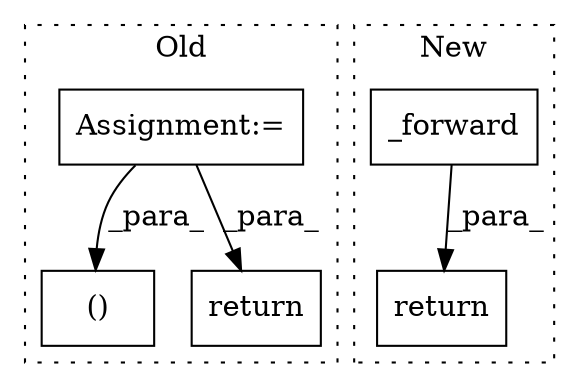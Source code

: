 digraph G {
subgraph cluster0 {
1 [label="()" a="106" s="13942" l="17" shape="box"];
3 [label="Assignment:=" a="7" s="13898" l="1" shape="box"];
5 [label="return" a="41" s="13967" l="7" shape="box"];
label = "Old";
style="dotted";
}
subgraph cluster1 {
2 [label="_forward" a="32" s="7078,7121" l="9,1" shape="box"];
4 [label="return" a="41" s="7066" l="7" shape="box"];
label = "New";
style="dotted";
}
2 -> 4 [label="_para_"];
3 -> 5 [label="_para_"];
3 -> 1 [label="_para_"];
}